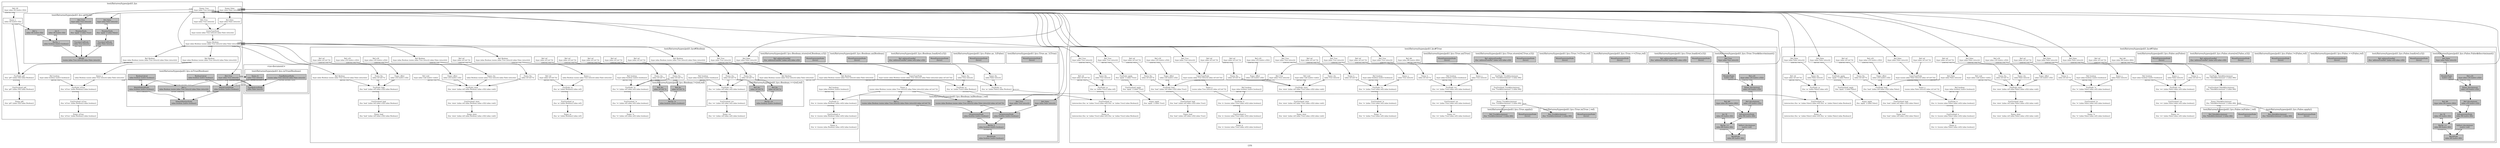 digraph LYS {
  node [shape=box,fontsize=10];
  subgraph "cluster_test/fixtures/types/poli1.lys" {
    1 [label="Name: True\n(type (alias True (struct)))", fillcolor=grey];
    2 [label="Name: False\n(type (alias False (struct)))", fillcolor=grey];
    3 [label="Name: Boolean\n(type (alias Boolean (union (alias True (struct)) (alias False (struct)))))", fillcolor=grey];
    4 [label="UnionTypeNode\n(type (union (alias True (struct)) (alias False (struct))))", fillcolor=grey];
    5 [label="Ref: True\n(type (alias True (struct)))", fillcolor=grey];
    6 [label="Ref: False\n(type (alias False (struct)))", fillcolor=grey];
    7 [label="FunOverload: gt0\n(fun 'gt0' ((alias i32)) (alias Boolean))", fillcolor=grey];
    8 [label="FunNode: gt0\n(fun 'gt0' ((alias i32)) (alias Boolean))", fillcolor=grey];
    9 [label="Name: x\n(alias i32 (native i32))", fillcolor=grey];
    10 [label="Ref: i32\n(type (alias i32 (native i32)))", fillcolor=grey];
    11 [label="Ref: Boolean\n(type (alias Boolean (union (alias True (struct)) (alias False (struct)))))", fillcolor=grey];
    12 [label="Name: gt0\n(fun 'gt0' ((alias i32)) (alias Boolean))", fillcolor=grey];
    13 [label="FunOverload: isTrue\n(fun 'isTrue' ((alias Boolean)) (alias boolean))", fillcolor=grey];
    14 [label="FunNode: isTrue\n(fun 'isTrue' ((alias Boolean)) (alias boolean))", fillcolor=grey];
    15 [label="Name: a\n(alias Boolean (union (alias True (struct)) (alias False (struct))))", fillcolor=grey];
    16 [label="Ref: Boolean\n(type (alias Boolean (union (alias True (struct)) (alias False (struct)))))", fillcolor=grey];
    17 [label="Ref: boolean\n(type (alias boolean (native boolean)))", fillcolor=grey];
    18 [label="Name: isTrue\n(fun 'isTrue' ((alias Boolean)) (alias boolean))", fillcolor=grey];
    subgraph "cluster_test/fixtures/types/poli1.lys_0" { rankdir=TB;
      node [style=filled, fillcolor=grey];
      19 [label="IfNode\n(union (alias True (struct)) (alias False (struct)))", fillcolor=grey];
      20 [label="FunctionCallNode\n(alias True (struct))", fillcolor=grey];
      21 [label="MemberNode\n(fun 'apply' () (alias True))", fillcolor=grey];
      22 [label="Ref: True\n(type (alias True (struct)))", fillcolor=grey];
      23 [label="BinOp: >\n(alias boolean (native boolean))", fillcolor=grey];
      24 [label="Ref: x\n(alias i32 (native i32))", fillcolor=grey];
      25 [label="Int: 0\n(alias i32 (native i32))", fillcolor=grey];
      26 [label="FunctionCallNode\n(alias False (struct))", fillcolor=grey];
      27 [label="MemberNode\n(fun 'apply' () (alias False))", fillcolor=grey];
      28 [label="Ref: False\n(type (alias False (struct)))", fillcolor=grey];
      label="test/fixtures/types/poli1.lys::gt0(i32)";
    }
    subgraph "cluster_test/fixtures/types/poli1.lys_1" { rankdir=TB;
      node [style=filled, fillcolor=grey];
      29 [label="PatternMatcherNode\n(alias boolean (native boolean))", fillcolor=grey];
      30 [label="Ref: a\n(alias Boolean (union (alias True (struct)) (alias False (struct))))", fillcolor=grey];
      31 [label="MatchCaseIsNode\n(alias boolean (native boolean))", fillcolor=grey];
      32 [label="Ref: True\n(type (alias True (struct)))", fillcolor=grey];
      33 [label="BooleanLiteral\n(alias boolean (native boolean))", fillcolor=grey];
      34 [label="MatchDefaultNode\n(alias boolean (native boolean))", fillcolor=grey];
      35 [label="BooleanLiteral\n(alias boolean (native boolean))", fillcolor=grey];
      label="test/fixtures/types/poli1.lys::isTrue(Boolean)";
    }
    label="test/fixtures/types/poli1.lys";
  }
  subgraph "cluster_test/fixtures/types/poli1.lys#True" {
    36 [label="FunOverload: True$discriminant\n(fun 'True$discriminant' () (alias i64))", fillcolor=grey];
    37 [label="FunNode: True$discriminant\n(fun 'True$discriminant' () (alias i64))", fillcolor=grey];
    38 [label="Ref: i64\n(type (alias i64 (native i64)))", fillcolor=grey];
    39 [label="Name: True$discriminant\n(fun 'True$discriminant' () (alias i64))", fillcolor=grey];
    40 [label="FunOverload: apply\n(fun 'apply' () (alias True))", fillcolor=grey];
    41 [label="FunNode: apply\n(fun 'apply' () (alias True))", fillcolor=grey];
    42 [label="Ref: True\n(type (alias True (struct)))", fillcolor=grey];
    43 [label="Name: apply\n(fun 'apply' () (alias True))", fillcolor=grey];
    44 [label="FunOverload: is\n(fun 'is' ((union (alias True) (alias ref))) (alias boolean))", fillcolor=grey];
    45 [label="FunNode: is\n(fun 'is' ((union (alias True) (alias ref))) (alias boolean))", fillcolor=grey];
    46 [label="Name: a\n(union (alias True (struct)) (alias ref (ref ?)))", fillcolor=grey];
    47 [label="UnionTypeNode\n(type (union (alias True (struct)) (alias ref (ref ?))))", fillcolor=grey];
    48 [label="Ref: True\n(type (alias True (struct)))", fillcolor=grey];
    49 [label="Ref: ref\n(type (alias ref (ref ?)))", fillcolor=grey];
    50 [label="Ref: boolean\n(type (alias boolean (native boolean)))", fillcolor=grey];
    51 [label="Name: is\n(fun 'is' ((union (alias True) (alias ref))) (alias boolean))", fillcolor=grey];
    52 [label="FunOverload: ==\n(fun '==' ((alias True) (alias ref)) (alias boolean))", fillcolor=grey];
    53 [label="FunNode: ==\n(fun '==' ((alias True) (alias ref)) (alias boolean))", fillcolor=grey];
    54 [label="Name: a\n(alias True (struct))", fillcolor=grey];
    55 [label="Ref: True\n(type (alias True (struct)))", fillcolor=grey];
    56 [label="Name: b\n(alias ref (ref ?))", fillcolor=grey];
    57 [label="Ref: ref\n(type (alias ref (ref ?)))", fillcolor=grey];
    58 [label="Ref: boolean\n(type (alias boolean (native boolean)))", fillcolor=grey];
    59 [label="Name: ==\n(fun '==' ((alias True) (alias ref)) (alias boolean))", fillcolor=grey];
    60 [label="FunOverload: !=\n(fun '!=' ((alias True) (alias ref)) (alias boolean))", fillcolor=grey];
    61 [label="FunNode: !=\n(fun '!=' ((alias True) (alias ref)) (alias boolean))", fillcolor=grey];
    62 [label="Name: a\n(alias True (struct))", fillcolor=grey];
    63 [label="Ref: True\n(type (alias True (struct)))", fillcolor=grey];
    64 [label="Name: b\n(alias ref (ref ?))", fillcolor=grey];
    65 [label="Ref: ref\n(type (alias ref (ref ?)))", fillcolor=grey];
    66 [label="Ref: boolean\n(type (alias boolean (native boolean)))", fillcolor=grey];
    67 [label="Name: !=\n(fun '!=' ((alias True) (alias ref)) (alias boolean))", fillcolor=grey];
    68 [label="FunOverload: store\n(fun 'store' ((alias ref) (alias True) (alias u32)) (alias void))", fillcolor=grey];
    69 [label="FunNode: store\n(fun 'store' ((alias ref) (alias True) (alias u32)) (alias void))", fillcolor=grey];
    70 [label="Name: lhs\n(alias ref (ref ?))", fillcolor=grey];
    71 [label="Ref: ref\n(type (alias ref (ref ?)))", fillcolor=grey];
    72 [label="Name: rhs\n(alias True (struct))", fillcolor=grey];
    73 [label="Ref: True\n(type (alias True (struct)))", fillcolor=grey];
    74 [label="Name: offset\n(alias u32 (native u32))", fillcolor=grey];
    75 [label="Ref: u32\n(type (alias u32 (native u32)))", fillcolor=grey];
    76 [label="Ref: void\n(type (alias void (native void)))", fillcolor=grey];
    77 [label="Name: store\n(fun 'store' ((alias ref) (alias True) (alias u32)) (alias void))", fillcolor=grey];
    78 [label="FunOverload: load\n(fun 'load' ((alias ref) (alias u32)) (alias True))", fillcolor=grey];
    79 [label="FunNode: load\n(fun 'load' ((alias ref) (alias u32)) (alias True))", fillcolor=grey];
    80 [label="Name: lhs\n(alias ref (ref ?))", fillcolor=grey];
    81 [label="Ref: ref\n(type (alias ref (ref ?)))", fillcolor=grey];
    82 [label="Name: offset\n(alias u32 (native u32))", fillcolor=grey];
    83 [label="Ref: u32\n(type (alias u32 (native u32)))", fillcolor=grey];
    84 [label="Ref: True\n(type (alias True (struct)))", fillcolor=grey];
    85 [label="Name: load\n(fun 'load' ((alias ref) (alias u32)) (alias True))", fillcolor=grey];
    86 [label="FunOverload: as\n(intersection (fun 'as' ((alias True)) (alias ref)) (fun 'as' ((alias True)) (alias Boolean)))", fillcolor=grey];
    87 [label="FunNode: as\n(fun 'as' ((alias True)) (alias ref))", fillcolor=grey];
    88 [label="Name: lhs\n(alias True (struct))", fillcolor=grey];
    89 [label="Ref: True\n(type (alias True (struct)))", fillcolor=grey];
    90 [label="Ref: ref\n(type (alias ref (ref ?)))", fillcolor=grey];
    91 [label="Name: as\n(intersection (fun 'as' ((alias True)) (alias ref)) (fun 'as' ((alias True)) (alias Boolean)))", fillcolor=grey];
    subgraph "cluster_test/fixtures/types/poli1.lys#True_0" { rankdir=TB;
      node [style=filled, fillcolor=grey];
      92 [label="BlockNode\n(alias i64 (native i64))", fillcolor=grey];
      93 [label="ValDecl: discriminant\n(native void)", fillcolor=grey];
      94 [label="Name: discriminant\n(alias u32 (native u32))", fillcolor=grey];
      95 [label="Ref: u32\n(type (alias u32 (native u32)))", fillcolor=grey];
      96 [label="MemberNode\n(native u32)", fillcolor=grey];
      97 [label="Ref: True\n(type (alias True (struct)))", fillcolor=grey];
      98 [label="BinOp: <<\n(alias i64 (native i64))", fillcolor=grey];
      99 [label="AsExpressionNode\n(alias i64 (native i64))", fillcolor=grey];
      100 [label="Ref: discriminant\n(alias u32 (native u32))", fillcolor=grey];
      101 [label="Ref: i64\n(type (alias i64 (native i64)))", fillcolor=grey];
      102 [label="Int: 32\n(alias i32 (native i32))", fillcolor=grey];
      label="test/fixtures/types/poli1.lys::True.True$discriminant()";
    }
    subgraph "cluster_test/fixtures/types/poli1.lys#True_1" { rankdir=TB;
      node [style=filled, fillcolor=grey];
      103 [label="WasmExpressionNode\n(never)", fillcolor=grey];
      104 [label="Ref: True$discriminant\n(fun 'True$discriminant' () (alias i64))", fillcolor=grey];
      label="test/fixtures/types/poli1.lys::True.apply()";
    }
    subgraph "cluster_test/fixtures/types/poli1.lys#True_2" { rankdir=TB;
      node [style=filled, fillcolor=grey];
      105 [label="WasmExpressionNode\n(never)", fillcolor=grey];
      106 [label="Ref: addressFromRef\n(fun 'addressFromRef' ((alias ref)) (alias u32))", fillcolor=grey];
      label="test/fixtures/types/poli1.lys::True.load(ref,u32)";
    }
    subgraph "cluster_test/fixtures/types/poli1.lys#True_3" { rankdir=TB;
      node [style=filled, fillcolor=grey];
      107 [label="WasmExpressionNode\n(never)", fillcolor=grey];
      label="test/fixtures/types/poli1.lys::True.==(True,ref)";
    }
    subgraph "cluster_test/fixtures/types/poli1.lys#True_4" { rankdir=TB;
      node [style=filled, fillcolor=grey];
      108 [label="WasmExpressionNode\n(never)", fillcolor=grey];
      label="test/fixtures/types/poli1.lys::True.!=(True,ref)";
    }
    subgraph "cluster_test/fixtures/types/poli1.lys#True_5" { rankdir=TB;
      node [style=filled, fillcolor=grey];
      109 [label="WasmExpressionNode\n(never)", fillcolor=grey];
      110 [label="Ref: addressFromRef\n(fun 'addressFromRef' ((alias ref)) (alias u32))", fillcolor=grey];
      label="test/fixtures/types/poli1.lys::True.store(ref,True,u32)";
    }
    subgraph "cluster_test/fixtures/types/poli1.lys#True_6" { rankdir=TB;
      node [style=filled, fillcolor=grey];
      111 [label="WasmExpressionNode\n(never)", fillcolor=grey];
      label="test/fixtures/types/poli1.lys::True.as(True)";
    }
    subgraph "cluster_test/fixtures/types/poli1.lys#True_7" { rankdir=TB;
      node [style=filled, fillcolor=grey];
      112 [label="WasmExpressionNode\n(never)", fillcolor=grey];
      113 [label="Ref: True$discriminant\n(fun 'True$discriminant' () (alias i64))", fillcolor=grey];
      label="test/fixtures/types/poli1.lys::True.is(True | ref)";
    }
    label="test/fixtures/types/poli1.lys#True";
  }
  subgraph "cluster_test/fixtures/types/poli1.lys#Boolean" {
    114 [label="FunNode: as\n(fun 'as' ((alias True)) (alias Boolean))", fillcolor=grey];
    115 [label="Name: lhs\n(alias True (struct))", fillcolor=grey];
    116 [label="Ref: True\n(type (alias True (struct)))", fillcolor=grey];
    117 [label="Ref: Boolean\n(type (alias Boolean (union (alias True (struct)) (alias False (struct)))))", fillcolor=grey];
    118 [label="FunNode: as\n(fun 'as' ((alias False)) (alias Boolean))", fillcolor=grey];
    119 [label="Name: lhs\n(alias False (struct))", fillcolor=grey];
    120 [label="Ref: False\n(type (alias False (struct)))", fillcolor=grey];
    121 [label="Ref: Boolean\n(type (alias Boolean (union (alias True (struct)) (alias False (struct)))))", fillcolor=grey];
    122 [label="FunOverload: is\n(fun 'is' ((union (alias Boolean) (alias ref))) (alias boolean))", fillcolor=grey];
    123 [label="FunNode: is\n(fun 'is' ((union (alias Boolean) (alias ref))) (alias boolean))", fillcolor=grey];
    124 [label="Name: a\n(union (alias Boolean (union (alias True (struct)) (alias False (struct)))) (alias ref (ref ?)))", fillcolor=grey];
    125 [label="UnionTypeNode\n(type (union (alias Boolean (union (alias True (struct)) (alias False (struct)))) (alias ref (ref ?))))", fillcolor=grey];
    126 [label="Ref: Boolean\n(type (alias Boolean (union (alias True (struct)) (alias False (struct)))))", fillcolor=grey];
    127 [label="Ref: ref\n(type (alias ref (ref ?)))", fillcolor=grey];
    128 [label="Ref: boolean\n(type (alias boolean (native boolean)))", fillcolor=grey];
    129 [label="Name: is\n(fun 'is' ((union (alias Boolean) (alias ref))) (alias boolean))", fillcolor=grey];
    130 [label="FunOverload: as\n(fun 'as' ((alias Boolean)) (alias ref))", fillcolor=grey];
    131 [label="FunNode: as\n(fun 'as' ((alias Boolean)) (alias ref))", fillcolor=grey];
    132 [label="Name: a\n(alias Boolean (union (alias True (struct)) (alias False (struct))))", fillcolor=grey];
    133 [label="Ref: Boolean\n(type (alias Boolean (union (alias True (struct)) (alias False (struct)))))", fillcolor=grey];
    134 [label="Ref: ref\n(type (alias ref (ref ?)))", fillcolor=grey];
    135 [label="Name: as\n(fun 'as' ((alias Boolean)) (alias ref))", fillcolor=grey];
    136 [label="FunOverload: ==\n(fun '==' ((alias ref) (alias ref)) (alias boolean))", fillcolor=grey];
    137 [label="FunNode: ==\n(fun '==' ((alias ref) (alias ref)) (alias boolean))", fillcolor=grey];
    138 [label="Name: lhs\n(alias ref (ref ?))", fillcolor=grey];
    139 [label="Ref: ref\n(type (alias ref (ref ?)))", fillcolor=grey];
    140 [label="Name: rhs\n(alias ref (ref ?))", fillcolor=grey];
    141 [label="Ref: ref\n(type (alias ref (ref ?)))", fillcolor=grey];
    142 [label="Ref: boolean\n(type (alias boolean (native boolean)))", fillcolor=grey];
    143 [label="Name: ==\n(fun '==' ((alias ref) (alias ref)) (alias boolean))", fillcolor=grey];
    144 [label="FunOverload: !=\n(fun '!=' ((alias ref) (alias ref)) (alias boolean))", fillcolor=grey];
    145 [label="FunNode: !=\n(fun '!=' ((alias ref) (alias ref)) (alias boolean))", fillcolor=grey];
    146 [label="Name: lhs\n(alias ref (ref ?))", fillcolor=grey];
    147 [label="Ref: ref\n(type (alias ref (ref ?)))", fillcolor=grey];
    148 [label="Name: rhs\n(alias ref (ref ?))", fillcolor=grey];
    149 [label="Ref: ref\n(type (alias ref (ref ?)))", fillcolor=grey];
    150 [label="Ref: boolean\n(type (alias boolean (native boolean)))", fillcolor=grey];
    151 [label="Name: !=\n(fun '!=' ((alias ref) (alias ref)) (alias boolean))", fillcolor=grey];
    152 [label="FunOverload: store\n(fun 'store' ((alias ref) (alias Boolean) (alias u32)) (alias void))", fillcolor=grey];
    153 [label="FunNode: store\n(fun 'store' ((alias ref) (alias Boolean) (alias u32)) (alias void))", fillcolor=grey];
    154 [label="Name: lhs\n(alias ref (ref ?))", fillcolor=grey];
    155 [label="Ref: ref\n(type (alias ref (ref ?)))", fillcolor=grey];
    156 [label="Name: rhs\n(alias Boolean (union (alias True (struct)) (alias False (struct))))", fillcolor=grey];
    157 [label="Ref: Boolean\n(type (alias Boolean (union (alias True (struct)) (alias False (struct)))))", fillcolor=grey];
    158 [label="Name: offset\n(alias u32 (native u32))", fillcolor=grey];
    159 [label="Ref: u32\n(type (alias u32 (native u32)))", fillcolor=grey];
    160 [label="Ref: void\n(type (alias void (native void)))", fillcolor=grey];
    161 [label="Name: store\n(fun 'store' ((alias ref) (alias Boolean) (alias u32)) (alias void))", fillcolor=grey];
    162 [label="FunOverload: load\n(fun 'load' ((alias ref) (alias u32)) (alias Boolean))", fillcolor=grey];
    163 [label="FunNode: load\n(fun 'load' ((alias ref) (alias u32)) (alias Boolean))", fillcolor=grey];
    164 [label="Name: lhs\n(alias ref (ref ?))", fillcolor=grey];
    165 [label="Ref: ref\n(type (alias ref (ref ?)))", fillcolor=grey];
    166 [label="Name: offset\n(alias u32 (native u32))", fillcolor=grey];
    167 [label="Ref: u32\n(type (alias u32 (native u32)))", fillcolor=grey];
    168 [label="Ref: Boolean\n(type (alias Boolean (union (alias True (struct)) (alias False (struct)))))", fillcolor=grey];
    169 [label="Name: load\n(fun 'load' ((alias ref) (alias u32)) (alias Boolean))", fillcolor=grey];
    subgraph "cluster_test/fixtures/types/poli1.lys#Boolean_0" { rankdir=TB;
      node [style=filled, fillcolor=grey];
      170 [label="BinOp: ==\n(alias boolean (native boolean))", fillcolor=grey];
      171 [label="Ref: lhs\n(alias ref (ref ?))", fillcolor=grey];
      172 [label="Ref: rhs\n(alias ref (ref ?))", fillcolor=grey];
      label="test/fixtures/types/poli1.lys::Boolean.==(ref,ref)";
    }
    subgraph "cluster_test/fixtures/types/poli1.lys#Boolean_1" { rankdir=TB;
      node [style=filled, fillcolor=grey];
      173 [label="BinOp: !=\n(alias boolean (native boolean))", fillcolor=grey];
      174 [label="Ref: lhs\n(alias ref (ref ?))", fillcolor=grey];
      175 [label="Ref: rhs\n(alias ref (ref ?))", fillcolor=grey];
      label="test/fixtures/types/poli1.lys::Boolean.!=(ref,ref)";
    }
    subgraph "cluster_test/fixtures/types/poli1.lys#Boolean_2" { rankdir=TB;
      node [style=filled, fillcolor=grey];
      176 [label="WasmExpressionNode\n(never)", fillcolor=grey];
      label="test/fixtures/types/poli1.lys::True.as_1(True)";
    }
    subgraph "cluster_test/fixtures/types/poli1.lys#Boolean_3" { rankdir=TB;
      node [style=filled, fillcolor=grey];
      177 [label="WasmExpressionNode\n(never)", fillcolor=grey];
      label="test/fixtures/types/poli1.lys::False.as_1(False)";
    }
    subgraph "cluster_test/fixtures/types/poli1.lys#Boolean_4" { rankdir=TB;
      node [style=filled, fillcolor=grey];
      178 [label="WasmExpressionNode\n(never)", fillcolor=grey];
      179 [label="Ref: addressFromRef\n(fun 'addressFromRef' ((alias ref)) (alias u32))", fillcolor=grey];
      label="test/fixtures/types/poli1.lys::Boolean.load(ref,u32)";
    }
    subgraph "cluster_test/fixtures/types/poli1.lys#Boolean_5" { rankdir=TB;
      node [style=filled, fillcolor=grey];
      180 [label="WasmExpressionNode\n(never)", fillcolor=grey];
      label="test/fixtures/types/poli1.lys::Boolean.as(Boolean)";
    }
    subgraph "cluster_test/fixtures/types/poli1.lys#Boolean_6" { rankdir=TB;
      node [style=filled, fillcolor=grey];
      181 [label="WasmExpressionNode\n(never)", fillcolor=grey];
      182 [label="Ref: addressFromRef\n(fun 'addressFromRef' ((alias ref)) (alias u32))", fillcolor=grey];
      label="test/fixtures/types/poli1.lys::Boolean.store(ref,Boolean,u32)";
    }
    subgraph "cluster_test/fixtures/types/poli1.lys#Boolean_7" { rankdir=TB;
      node [style=filled, fillcolor=grey];
      183 [label="BlockNode\n(alias boolean (native boolean))", fillcolor=grey];
      184 [label="BinOp: ||\n(alias boolean (native boolean))", fillcolor=grey];
      185 [label="IsExpressionNode\n(alias boolean (native boolean))", fillcolor=grey];
      186 [label="Ref: a\n(union (alias Boolean (union (alias True (struct)) (alias False (struct)))) (alias ref (ref ?)))", fillcolor=grey];
      187 [label="Ref: True\n(type (alias True (struct)))", fillcolor=grey];
      188 [label="IsExpressionNode\n(alias boolean (native boolean))", fillcolor=grey];
      189 [label="Ref: a\n(union (alias Boolean (union (alias True (struct)) (alias False (struct)))) (alias ref (ref ?)))", fillcolor=grey];
      190 [label="Ref: False\n(type (alias False (struct)))", fillcolor=grey];
      label="test/fixtures/types/poli1.lys::Boolean.is(Boolean | ref)";
    }
    label="test/fixtures/types/poli1.lys#Boolean";
  }
  subgraph "cluster_test/fixtures/types/poli1.lys#False" {
    191 [label="FunOverload: False$discriminant\n(fun 'False$discriminant' () (alias i64))", fillcolor=grey];
    192 [label="FunNode: False$discriminant\n(fun 'False$discriminant' () (alias i64))", fillcolor=grey];
    193 [label="Ref: i64\n(type (alias i64 (native i64)))", fillcolor=grey];
    194 [label="Name: False$discriminant\n(fun 'False$discriminant' () (alias i64))", fillcolor=grey];
    195 [label="FunOverload: apply\n(fun 'apply' () (alias False))", fillcolor=grey];
    196 [label="FunNode: apply\n(fun 'apply' () (alias False))", fillcolor=grey];
    197 [label="Ref: False\n(type (alias False (struct)))", fillcolor=grey];
    198 [label="Name: apply\n(fun 'apply' () (alias False))", fillcolor=grey];
    199 [label="FunOverload: is\n(fun 'is' ((union (alias False) (alias ref))) (alias boolean))", fillcolor=grey];
    200 [label="FunNode: is\n(fun 'is' ((union (alias False) (alias ref))) (alias boolean))", fillcolor=grey];
    201 [label="Name: a\n(union (alias False (struct)) (alias ref (ref ?)))", fillcolor=grey];
    202 [label="UnionTypeNode\n(type (union (alias False (struct)) (alias ref (ref ?))))", fillcolor=grey];
    203 [label="Ref: False\n(type (alias False (struct)))", fillcolor=grey];
    204 [label="Ref: ref\n(type (alias ref (ref ?)))", fillcolor=grey];
    205 [label="Ref: boolean\n(type (alias boolean (native boolean)))", fillcolor=grey];
    206 [label="Name: is\n(fun 'is' ((union (alias False) (alias ref))) (alias boolean))", fillcolor=grey];
    207 [label="FunOverload: ==\n(fun '==' ((alias False) (alias ref)) (alias boolean))", fillcolor=grey];
    208 [label="FunNode: ==\n(fun '==' ((alias False) (alias ref)) (alias boolean))", fillcolor=grey];
    209 [label="Name: a\n(alias False (struct))", fillcolor=grey];
    210 [label="Ref: False\n(type (alias False (struct)))", fillcolor=grey];
    211 [label="Name: b\n(alias ref (ref ?))", fillcolor=grey];
    212 [label="Ref: ref\n(type (alias ref (ref ?)))", fillcolor=grey];
    213 [label="Ref: boolean\n(type (alias boolean (native boolean)))", fillcolor=grey];
    214 [label="Name: ==\n(fun '==' ((alias False) (alias ref)) (alias boolean))", fillcolor=grey];
    215 [label="FunOverload: !=\n(fun '!=' ((alias False) (alias ref)) (alias boolean))", fillcolor=grey];
    216 [label="FunNode: !=\n(fun '!=' ((alias False) (alias ref)) (alias boolean))", fillcolor=grey];
    217 [label="Name: a\n(alias False (struct))", fillcolor=grey];
    218 [label="Ref: False\n(type (alias False (struct)))", fillcolor=grey];
    219 [label="Name: b\n(alias ref (ref ?))", fillcolor=grey];
    220 [label="Ref: ref\n(type (alias ref (ref ?)))", fillcolor=grey];
    221 [label="Ref: boolean\n(type (alias boolean (native boolean)))", fillcolor=grey];
    222 [label="Name: !=\n(fun '!=' ((alias False) (alias ref)) (alias boolean))", fillcolor=grey];
    223 [label="FunOverload: store\n(fun 'store' ((alias ref) (alias False) (alias u32)) (alias void))", fillcolor=grey];
    224 [label="FunNode: store\n(fun 'store' ((alias ref) (alias False) (alias u32)) (alias void))", fillcolor=grey];
    225 [label="Name: lhs\n(alias ref (ref ?))", fillcolor=grey];
    226 [label="Ref: ref\n(type (alias ref (ref ?)))", fillcolor=grey];
    227 [label="Name: rhs\n(alias False (struct))", fillcolor=grey];
    228 [label="Ref: False\n(type (alias False (struct)))", fillcolor=grey];
    229 [label="Name: offset\n(alias u32 (native u32))", fillcolor=grey];
    230 [label="Ref: u32\n(type (alias u32 (native u32)))", fillcolor=grey];
    231 [label="Ref: void\n(type (alias void (native void)))", fillcolor=grey];
    232 [label="Name: store\n(fun 'store' ((alias ref) (alias False) (alias u32)) (alias void))", fillcolor=grey];
    233 [label="FunOverload: load\n(fun 'load' ((alias ref) (alias u32)) (alias False))", fillcolor=grey];
    234 [label="FunNode: load\n(fun 'load' ((alias ref) (alias u32)) (alias False))", fillcolor=grey];
    235 [label="Name: lhs\n(alias ref (ref ?))", fillcolor=grey];
    236 [label="Ref: ref\n(type (alias ref (ref ?)))", fillcolor=grey];
    237 [label="Name: offset\n(alias u32 (native u32))", fillcolor=grey];
    238 [label="Ref: u32\n(type (alias u32 (native u32)))", fillcolor=grey];
    239 [label="Ref: False\n(type (alias False (struct)))", fillcolor=grey];
    240 [label="Name: load\n(fun 'load' ((alias ref) (alias u32)) (alias False))", fillcolor=grey];
    241 [label="FunOverload: as\n(intersection (fun 'as' ((alias False)) (alias ref)) (fun 'as' ((alias False)) (alias Boolean)))", fillcolor=grey];
    242 [label="FunNode: as\n(fun 'as' ((alias False)) (alias ref))", fillcolor=grey];
    243 [label="Name: lhs\n(alias False (struct))", fillcolor=grey];
    244 [label="Ref: False\n(type (alias False (struct)))", fillcolor=grey];
    245 [label="Ref: ref\n(type (alias ref (ref ?)))", fillcolor=grey];
    246 [label="Name: as\n(intersection (fun 'as' ((alias False)) (alias ref)) (fun 'as' ((alias False)) (alias Boolean)))", fillcolor=grey];
    subgraph "cluster_test/fixtures/types/poli1.lys#False_0" { rankdir=TB;
      node [style=filled, fillcolor=grey];
      247 [label="BlockNode\n(alias i64 (native i64))", fillcolor=grey];
      248 [label="ValDecl: discriminant\n(native void)", fillcolor=grey];
      249 [label="Name: discriminant\n(alias u32 (native u32))", fillcolor=grey];
      250 [label="Ref: u32\n(type (alias u32 (native u32)))", fillcolor=grey];
      251 [label="MemberNode\n(native u32)", fillcolor=grey];
      252 [label="Ref: False\n(type (alias False (struct)))", fillcolor=grey];
      253 [label="BinOp: <<\n(alias i64 (native i64))", fillcolor=grey];
      254 [label="AsExpressionNode\n(alias i64 (native i64))", fillcolor=grey];
      255 [label="Ref: discriminant\n(alias u32 (native u32))", fillcolor=grey];
      256 [label="Ref: i64\n(type (alias i64 (native i64)))", fillcolor=grey];
      257 [label="Int: 32\n(alias i32 (native i32))", fillcolor=grey];
      label="test/fixtures/types/poli1.lys::False.False$discriminant()";
    }
    subgraph "cluster_test/fixtures/types/poli1.lys#False_1" { rankdir=TB;
      node [style=filled, fillcolor=grey];
      258 [label="WasmExpressionNode\n(never)", fillcolor=grey];
      259 [label="Ref: False$discriminant\n(fun 'False$discriminant' () (alias i64))", fillcolor=grey];
      label="test/fixtures/types/poli1.lys::False.apply()";
    }
    subgraph "cluster_test/fixtures/types/poli1.lys#False_2" { rankdir=TB;
      node [style=filled, fillcolor=grey];
      260 [label="WasmExpressionNode\n(never)", fillcolor=grey];
      261 [label="Ref: addressFromRef\n(fun 'addressFromRef' ((alias ref)) (alias u32))", fillcolor=grey];
      label="test/fixtures/types/poli1.lys::False.load(ref,u32)";
    }
    subgraph "cluster_test/fixtures/types/poli1.lys#False_3" { rankdir=TB;
      node [style=filled, fillcolor=grey];
      262 [label="WasmExpressionNode\n(never)", fillcolor=grey];
      label="test/fixtures/types/poli1.lys::False.==(False,ref)";
    }
    subgraph "cluster_test/fixtures/types/poli1.lys#False_4" { rankdir=TB;
      node [style=filled, fillcolor=grey];
      263 [label="WasmExpressionNode\n(never)", fillcolor=grey];
      label="test/fixtures/types/poli1.lys::False.!=(False,ref)";
    }
    subgraph "cluster_test/fixtures/types/poli1.lys#False_5" { rankdir=TB;
      node [style=filled, fillcolor=grey];
      264 [label="WasmExpressionNode\n(never)", fillcolor=grey];
      265 [label="Ref: addressFromRef\n(fun 'addressFromRef' ((alias ref)) (alias u32))", fillcolor=grey];
      label="test/fixtures/types/poli1.lys::False.store(ref,False,u32)";
    }
    subgraph "cluster_test/fixtures/types/poli1.lys#False_6" { rankdir=TB;
      node [style=filled, fillcolor=grey];
      266 [label="WasmExpressionNode\n(never)", fillcolor=grey];
      label="test/fixtures/types/poli1.lys::False.as(False)";
    }
    subgraph "cluster_test/fixtures/types/poli1.lys#False_7" { rankdir=TB;
      node [style=filled, fillcolor=grey];
      267 [label="WasmExpressionNode\n(never)", fillcolor=grey];
      268 [label="Ref: False$discriminant\n(fun 'False$discriminant' () (alias i64))", fillcolor=grey];
      label="test/fixtures/types/poli1.lys::False.is(False | ref)";
    }
    label="test/fixtures/types/poli1.lys#False";
  }
  subgraph "cluster_<no-document>" {
    subgraph "cluster_<no-document>_0" { rankdir=TB;
      node [style=filled, fillcolor=grey];
      269 [label="Name: $\n(alias True (struct))", fillcolor=grey];
      270 [label="TypeReducerNode\n(union (alias True (struct)) (alias False (struct)))", fillcolor=grey];
      271 [label="TypeReducerNode\n(alias False (struct))", fillcolor=grey];
      label="test/fixtures/types/poli1.lys::isTrue(Boolean)";
    }
    label="<no-document>";
  }
  1 -> 42[taillabel="[NAME]" fontsize=7 fontname="times" color="black" ];
  1 -> 48[taillabel="[NAME]" fontsize=7 fontname="times" color="black" ];
  1 -> 55[taillabel="[NAME]" fontsize=7 fontname="times" color="black" ];
  1 -> 63[taillabel="[NAME]" fontsize=7 fontname="times" color="black" ];
  1 -> 73[taillabel="[NAME]" fontsize=7 fontname="times" color="black" ];
  1 -> 84[taillabel="[NAME]" fontsize=7 fontname="times" color="black" ];
  1 -> 89[taillabel="[NAME]" fontsize=7 fontname="times" color="black" ];
  1 -> 116[taillabel="[NAME]" fontsize=7 fontname="times" color="black" ];
  1 -> 5[taillabel="[NAME]" fontsize=7 fontname="times" color="black" ];
  1 -> 97[taillabel="[NAME]" fontsize=7 fontname="times" color="black" ];
  1 -> 22[taillabel="[NAME]" fontsize=7 fontname="times" color="black" ];
  1 -> 32[taillabel="[NAME]" fontsize=7 fontname="times" color="black" ];
  1 -> 187[taillabel="[NAME]" fontsize=7 fontname="times" color="black" ];
  36 -> 39[taillabel="[]" fontsize=7 fontname="times" color="black" ];
  37 -> 36[taillabel="[FUNCTION]" fontsize=7 fontname="times" color="black" ];
  38 -> 37[taillabel="[#RETURN_TYPE]" fontsize=7 fontname="times" color="black" ];
  39 -> 104[taillabel="[NAME]" fontsize=7 fontname="times" color="black" ];
  39 -> 113[taillabel="[NAME]" fontsize=7 fontname="times" color="black" ];
  40 -> 43[taillabel="[]" fontsize=7 fontname="times" color="black" ];
  41 -> 40[taillabel="[FUNCTION]" fontsize=7 fontname="times" color="black" ];
  42 -> 41[taillabel="[#RETURN_TYPE]" fontsize=7 fontname="times" color="black" ];
  44 -> 51[taillabel="[]" fontsize=7 fontname="times" color="black" ];
  45 -> 44[taillabel="[FUNCTION]" fontsize=7 fontname="times" color="black" ];
  46 -> 45[taillabel="[a]" fontsize=7 fontname="times" color="black" ];
  47 -> 46[taillabel="[EXPECTED_TYPE]" fontsize=7 fontname="times" color="black" ];
  48 -> 47[taillabel="[]" fontsize=7 fontname="times" color="black" ];
  49 -> 47[taillabel="[]" fontsize=7 fontname="times" color="black" ];
  50 -> 45[taillabel="[#RETURN_TYPE]" fontsize=7 fontname="times" color="black" ];
  52 -> 59[taillabel="[]" fontsize=7 fontname="times" color="black" ];
  53 -> 52[taillabel="[FUNCTION]" fontsize=7 fontname="times" color="black" ];
  54 -> 53[taillabel="[a]" fontsize=7 fontname="times" color="black" ];
  55 -> 54[taillabel="[EXPECTED_TYPE]" fontsize=7 fontname="times" color="black" ];
  56 -> 53[taillabel="[b]" fontsize=7 fontname="times" color="black" ];
  57 -> 56[taillabel="[EXPECTED_TYPE]" fontsize=7 fontname="times" color="black" ];
  58 -> 53[taillabel="[#RETURN_TYPE]" fontsize=7 fontname="times" color="black" ];
  60 -> 67[taillabel="[]" fontsize=7 fontname="times" color="black" ];
  61 -> 60[taillabel="[FUNCTION]" fontsize=7 fontname="times" color="black" ];
  62 -> 61[taillabel="[a]" fontsize=7 fontname="times" color="black" ];
  63 -> 62[taillabel="[EXPECTED_TYPE]" fontsize=7 fontname="times" color="black" ];
  64 -> 61[taillabel="[b]" fontsize=7 fontname="times" color="black" ];
  65 -> 64[taillabel="[EXPECTED_TYPE]" fontsize=7 fontname="times" color="black" ];
  66 -> 61[taillabel="[#RETURN_TYPE]" fontsize=7 fontname="times" color="black" ];
  68 -> 77[taillabel="[]" fontsize=7 fontname="times" color="black" ];
  69 -> 68[taillabel="[FUNCTION]" fontsize=7 fontname="times" color="black" ];
  70 -> 69[taillabel="[lhs]" fontsize=7 fontname="times" color="black" ];
  71 -> 70[taillabel="[EXPECTED_TYPE]" fontsize=7 fontname="times" color="black" ];
  72 -> 69[taillabel="[rhs]" fontsize=7 fontname="times" color="black" ];
  73 -> 72[taillabel="[EXPECTED_TYPE]" fontsize=7 fontname="times" color="black" ];
  74 -> 69[taillabel="[offset]" fontsize=7 fontname="times" color="black" ];
  75 -> 74[taillabel="[EXPECTED_TYPE]" fontsize=7 fontname="times" color="black" ];
  76 -> 69[taillabel="[#RETURN_TYPE]" fontsize=7 fontname="times" color="black" ];
  78 -> 85[taillabel="[]" fontsize=7 fontname="times" color="black" ];
  79 -> 78[taillabel="[FUNCTION]" fontsize=7 fontname="times" color="black" ];
  80 -> 79[taillabel="[lhs]" fontsize=7 fontname="times" color="black" ];
  81 -> 80[taillabel="[EXPECTED_TYPE]" fontsize=7 fontname="times" color="black" ];
  82 -> 79[taillabel="[offset]" fontsize=7 fontname="times" color="black" ];
  83 -> 82[taillabel="[EXPECTED_TYPE]" fontsize=7 fontname="times" color="black" ];
  84 -> 79[taillabel="[#RETURN_TYPE]" fontsize=7 fontname="times" color="black" ];
  86 -> 91[taillabel="[]" fontsize=7 fontname="times" color="black" ];
  87 -> 86[taillabel="[FUNCTION]" fontsize=7 fontname="times" color="black" ];
  88 -> 87[taillabel="[lhs]" fontsize=7 fontname="times" color="black" ];
  89 -> 88[taillabel="[EXPECTED_TYPE]" fontsize=7 fontname="times" color="black" ];
  90 -> 87[taillabel="[#RETURN_TYPE]" fontsize=7 fontname="times" color="black" ];
  114 -> 86[taillabel="[FUNCTION]" fontsize=7 fontname="times" color="black" ];
  115 -> 114[taillabel="[lhs]" fontsize=7 fontname="times" color="black" ];
  116 -> 115[taillabel="[EXPECTED_TYPE]" fontsize=7 fontname="times" color="black" ];
  117 -> 114[taillabel="[#RETURN_TYPE]" fontsize=7 fontname="times" color="black" ];
  2 -> 197[taillabel="[NAME]" fontsize=7 fontname="times" color="black" ];
  2 -> 203[taillabel="[NAME]" fontsize=7 fontname="times" color="black" ];
  2 -> 210[taillabel="[NAME]" fontsize=7 fontname="times" color="black" ];
  2 -> 218[taillabel="[NAME]" fontsize=7 fontname="times" color="black" ];
  2 -> 228[taillabel="[NAME]" fontsize=7 fontname="times" color="black" ];
  2 -> 239[taillabel="[NAME]" fontsize=7 fontname="times" color="black" ];
  2 -> 244[taillabel="[NAME]" fontsize=7 fontname="times" color="black" ];
  2 -> 120[taillabel="[NAME]" fontsize=7 fontname="times" color="black" ];
  2 -> 6[taillabel="[NAME]" fontsize=7 fontname="times" color="black" ];
  2 -> 252[taillabel="[NAME]" fontsize=7 fontname="times" color="black" ];
  2 -> 28[taillabel="[NAME]" fontsize=7 fontname="times" color="black" ];
  2 -> 190[taillabel="[NAME]" fontsize=7 fontname="times" color="black" ];
  191 -> 194[taillabel="[]" fontsize=7 fontname="times" color="black" ];
  192 -> 191[taillabel="[FUNCTION]" fontsize=7 fontname="times" color="black" ];
  193 -> 192[taillabel="[#RETURN_TYPE]" fontsize=7 fontname="times" color="black" ];
  194 -> 259[taillabel="[NAME]" fontsize=7 fontname="times" color="black" ];
  194 -> 268[taillabel="[NAME]" fontsize=7 fontname="times" color="black" ];
  195 -> 198[taillabel="[]" fontsize=7 fontname="times" color="black" ];
  196 -> 195[taillabel="[FUNCTION]" fontsize=7 fontname="times" color="black" ];
  197 -> 196[taillabel="[#RETURN_TYPE]" fontsize=7 fontname="times" color="black" ];
  199 -> 206[taillabel="[]" fontsize=7 fontname="times" color="black" ];
  200 -> 199[taillabel="[FUNCTION]" fontsize=7 fontname="times" color="black" ];
  201 -> 200[taillabel="[a]" fontsize=7 fontname="times" color="black" ];
  202 -> 201[taillabel="[EXPECTED_TYPE]" fontsize=7 fontname="times" color="black" ];
  203 -> 202[taillabel="[]" fontsize=7 fontname="times" color="black" ];
  204 -> 202[taillabel="[]" fontsize=7 fontname="times" color="black" ];
  205 -> 200[taillabel="[#RETURN_TYPE]" fontsize=7 fontname="times" color="black" ];
  207 -> 214[taillabel="[]" fontsize=7 fontname="times" color="black" ];
  208 -> 207[taillabel="[FUNCTION]" fontsize=7 fontname="times" color="black" ];
  209 -> 208[taillabel="[a]" fontsize=7 fontname="times" color="black" ];
  210 -> 209[taillabel="[EXPECTED_TYPE]" fontsize=7 fontname="times" color="black" ];
  211 -> 208[taillabel="[b]" fontsize=7 fontname="times" color="black" ];
  212 -> 211[taillabel="[EXPECTED_TYPE]" fontsize=7 fontname="times" color="black" ];
  213 -> 208[taillabel="[#RETURN_TYPE]" fontsize=7 fontname="times" color="black" ];
  215 -> 222[taillabel="[]" fontsize=7 fontname="times" color="black" ];
  216 -> 215[taillabel="[FUNCTION]" fontsize=7 fontname="times" color="black" ];
  217 -> 216[taillabel="[a]" fontsize=7 fontname="times" color="black" ];
  218 -> 217[taillabel="[EXPECTED_TYPE]" fontsize=7 fontname="times" color="black" ];
  219 -> 216[taillabel="[b]" fontsize=7 fontname="times" color="black" ];
  220 -> 219[taillabel="[EXPECTED_TYPE]" fontsize=7 fontname="times" color="black" ];
  221 -> 216[taillabel="[#RETURN_TYPE]" fontsize=7 fontname="times" color="black" ];
  223 -> 232[taillabel="[]" fontsize=7 fontname="times" color="black" ];
  224 -> 223[taillabel="[FUNCTION]" fontsize=7 fontname="times" color="black" ];
  225 -> 224[taillabel="[lhs]" fontsize=7 fontname="times" color="black" ];
  226 -> 225[taillabel="[EXPECTED_TYPE]" fontsize=7 fontname="times" color="black" ];
  227 -> 224[taillabel="[rhs]" fontsize=7 fontname="times" color="black" ];
  228 -> 227[taillabel="[EXPECTED_TYPE]" fontsize=7 fontname="times" color="black" ];
  229 -> 224[taillabel="[offset]" fontsize=7 fontname="times" color="black" ];
  230 -> 229[taillabel="[EXPECTED_TYPE]" fontsize=7 fontname="times" color="black" ];
  231 -> 224[taillabel="[#RETURN_TYPE]" fontsize=7 fontname="times" color="black" ];
  233 -> 240[taillabel="[]" fontsize=7 fontname="times" color="black" ];
  234 -> 233[taillabel="[FUNCTION]" fontsize=7 fontname="times" color="black" ];
  235 -> 234[taillabel="[lhs]" fontsize=7 fontname="times" color="black" ];
  236 -> 235[taillabel="[EXPECTED_TYPE]" fontsize=7 fontname="times" color="black" ];
  237 -> 234[taillabel="[offset]" fontsize=7 fontname="times" color="black" ];
  238 -> 237[taillabel="[EXPECTED_TYPE]" fontsize=7 fontname="times" color="black" ];
  239 -> 234[taillabel="[#RETURN_TYPE]" fontsize=7 fontname="times" color="black" ];
  241 -> 246[taillabel="[]" fontsize=7 fontname="times" color="black" ];
  242 -> 241[taillabel="[FUNCTION]" fontsize=7 fontname="times" color="black" ];
  243 -> 242[taillabel="[lhs]" fontsize=7 fontname="times" color="black" ];
  244 -> 243[taillabel="[EXPECTED_TYPE]" fontsize=7 fontname="times" color="black" ];
  245 -> 242[taillabel="[#RETURN_TYPE]" fontsize=7 fontname="times" color="black" ];
  118 -> 241[taillabel="[FUNCTION]" fontsize=7 fontname="times" color="black" ];
  119 -> 118[taillabel="[lhs]" fontsize=7 fontname="times" color="black" ];
  120 -> 119[taillabel="[EXPECTED_TYPE]" fontsize=7 fontname="times" color="black" ];
  121 -> 118[taillabel="[#RETURN_TYPE]" fontsize=7 fontname="times" color="black" ];
  3 -> 117[taillabel="[NAME]" fontsize=7 fontname="times" color="black" ];
  3 -> 121[taillabel="[NAME]" fontsize=7 fontname="times" color="black" ];
  3 -> 126[taillabel="[NAME]" fontsize=7 fontname="times" color="black" ];
  3 -> 133[taillabel="[NAME]" fontsize=7 fontname="times" color="black" ];
  3 -> 157[taillabel="[NAME]" fontsize=7 fontname="times" color="black" ];
  3 -> 168[taillabel="[NAME]" fontsize=7 fontname="times" color="black" ];
  3 -> 11[taillabel="[NAME]" fontsize=7 fontname="times" color="black" ];
  3 -> 16[taillabel="[NAME]" fontsize=7 fontname="times" color="black" ];
  4 -> 3[taillabel="[]" fontsize=7 fontname="times" color="black" ];
  5 -> 4[taillabel="[]" fontsize=7 fontname="times" color="black" ];
  6 -> 4[taillabel="[]" fontsize=7 fontname="times" color="black" ];
  122 -> 129[taillabel="[]" fontsize=7 fontname="times" color="black" ];
  123 -> 122[taillabel="[FUNCTION]" fontsize=7 fontname="times" color="black" ];
  124 -> 123[taillabel="[a]" fontsize=7 fontname="times" color="black" ];
  124 -> 186[taillabel="[NAME]" fontsize=7 fontname="times" color="black" ];
  124 -> 189[taillabel="[NAME]" fontsize=7 fontname="times" color="black" ];
  125 -> 124[taillabel="[EXPECTED_TYPE]" fontsize=7 fontname="times" color="black" ];
  126 -> 125[taillabel="[]" fontsize=7 fontname="times" color="black" ];
  127 -> 125[taillabel="[]" fontsize=7 fontname="times" color="black" ];
  128 -> 123[taillabel="[#RETURN_TYPE]" fontsize=7 fontname="times" color="black" ];
  130 -> 135[taillabel="[]" fontsize=7 fontname="times" color="black" ];
  131 -> 130[taillabel="[FUNCTION]" fontsize=7 fontname="times" color="black" ];
  132 -> 131[taillabel="[a]" fontsize=7 fontname="times" color="black" ];
  133 -> 132[taillabel="[EXPECTED_TYPE]" fontsize=7 fontname="times" color="black" ];
  134 -> 131[taillabel="[#RETURN_TYPE]" fontsize=7 fontname="times" color="black" ];
  136 -> 143[taillabel="[]" fontsize=7 fontname="times" color="black" ];
  137 -> 136[taillabel="[FUNCTION]" fontsize=7 fontname="times" color="black" ];
  138 -> 137[taillabel="[lhs]" fontsize=7 fontname="times" color="black" ];
  138 -> 171[taillabel="[NAME]" fontsize=7 fontname="times" color="black" ];
  139 -> 138[taillabel="[EXPECTED_TYPE]" fontsize=7 fontname="times" color="black" ];
  140 -> 137[taillabel="[rhs]" fontsize=7 fontname="times" color="black" ];
  140 -> 172[taillabel="[NAME]" fontsize=7 fontname="times" color="black" ];
  141 -> 140[taillabel="[EXPECTED_TYPE]" fontsize=7 fontname="times" color="black" ];
  142 -> 137[taillabel="[#RETURN_TYPE]" fontsize=7 fontname="times" color="black" ];
  144 -> 151[taillabel="[]" fontsize=7 fontname="times" color="black" ];
  145 -> 144[taillabel="[FUNCTION]" fontsize=7 fontname="times" color="black" ];
  146 -> 145[taillabel="[lhs]" fontsize=7 fontname="times" color="black" ];
  146 -> 174[taillabel="[NAME]" fontsize=7 fontname="times" color="black" ];
  147 -> 146[taillabel="[EXPECTED_TYPE]" fontsize=7 fontname="times" color="black" ];
  148 -> 145[taillabel="[rhs]" fontsize=7 fontname="times" color="black" ];
  148 -> 175[taillabel="[NAME]" fontsize=7 fontname="times" color="black" ];
  149 -> 148[taillabel="[EXPECTED_TYPE]" fontsize=7 fontname="times" color="black" ];
  150 -> 145[taillabel="[#RETURN_TYPE]" fontsize=7 fontname="times" color="black" ];
  152 -> 161[taillabel="[]" fontsize=7 fontname="times" color="black" ];
  153 -> 152[taillabel="[FUNCTION]" fontsize=7 fontname="times" color="black" ];
  154 -> 153[taillabel="[lhs]" fontsize=7 fontname="times" color="black" ];
  155 -> 154[taillabel="[EXPECTED_TYPE]" fontsize=7 fontname="times" color="black" ];
  156 -> 153[taillabel="[rhs]" fontsize=7 fontname="times" color="black" ];
  157 -> 156[taillabel="[EXPECTED_TYPE]" fontsize=7 fontname="times" color="black" ];
  158 -> 153[taillabel="[offset]" fontsize=7 fontname="times" color="black" ];
  159 -> 158[taillabel="[EXPECTED_TYPE]" fontsize=7 fontname="times" color="black" ];
  160 -> 153[taillabel="[#RETURN_TYPE]" fontsize=7 fontname="times" color="black" ];
  162 -> 169[taillabel="[]" fontsize=7 fontname="times" color="black" ];
  163 -> 162[taillabel="[FUNCTION]" fontsize=7 fontname="times" color="black" ];
  164 -> 163[taillabel="[lhs]" fontsize=7 fontname="times" color="black" ];
  165 -> 164[taillabel="[EXPECTED_TYPE]" fontsize=7 fontname="times" color="black" ];
  166 -> 163[taillabel="[offset]" fontsize=7 fontname="times" color="black" ];
  167 -> 166[taillabel="[EXPECTED_TYPE]" fontsize=7 fontname="times" color="black" ];
  168 -> 163[taillabel="[#RETURN_TYPE]" fontsize=7 fontname="times" color="black" ];
  7 -> 12[taillabel="[]" fontsize=7 fontname="times" color="black" ];
  8 -> 7[taillabel="[FUNCTION]" fontsize=7 fontname="times" color="black" ];
  9 -> 8[taillabel="[x]" fontsize=7 fontname="times" color="black" ];
  9 -> 24[taillabel="[NAME]" fontsize=7 fontname="times" color="black" ];
  10 -> 9[taillabel="[EXPECTED_TYPE]" fontsize=7 fontname="times" color="black" ];
  11 -> 8[taillabel="[#RETURN_TYPE]" fontsize=7 fontname="times" color="black" ];
  13 -> 18[taillabel="[]" fontsize=7 fontname="times" color="black" ];
  14 -> 13[taillabel="[FUNCTION]" fontsize=7 fontname="times" color="black" ];
  15 -> 14[taillabel="[a]" fontsize=7 fontname="times" color="black" ];
  15 -> 30[taillabel="[NAME]" fontsize=7 fontname="times" color="black" ];
  16 -> 15[taillabel="[EXPECTED_TYPE]" fontsize=7 fontname="times" color="black" ];
  17 -> 14[taillabel="[#RETURN_TYPE]" fontsize=7 fontname="times" color="black" ];
  93 -> 92[taillabel="[STATEMENTS]" fontsize=7 fontname="times" color="black" ];
  94 -> 100[taillabel="[NAME]" fontsize=7 fontname="times" color="black" ];
  95 -> 94[taillabel="[EXPECTED_TYPE]" fontsize=7 fontname="times" color="black" ];
  96 -> 94[taillabel="[DEFAULT_VALUE]" fontsize=7 fontname="times" color="black" ];
  97 -> 96[taillabel="[LHS]" fontsize=7 fontname="times" color="black" ];
  98 -> 92[taillabel="[STATEMENTS]" fontsize=7 fontname="times" color="black" ];
  99 -> 98[taillabel="[LHS]" fontsize=7 fontname="times" color="black" ];
  100 -> 99[taillabel="[LHS]" fontsize=7 fontname="times" color="black" ];
  101 -> 99[taillabel="[RHS]" fontsize=7 fontname="times" color="black" ];
  102 -> 98[taillabel="[RHS]" fontsize=7 fontname="times" color="black" ];
  248 -> 247[taillabel="[STATEMENTS]" fontsize=7 fontname="times" color="black" ];
  249 -> 255[taillabel="[NAME]" fontsize=7 fontname="times" color="black" ];
  250 -> 249[taillabel="[EXPECTED_TYPE]" fontsize=7 fontname="times" color="black" ];
  251 -> 249[taillabel="[DEFAULT_VALUE]" fontsize=7 fontname="times" color="black" ];
  252 -> 251[taillabel="[LHS]" fontsize=7 fontname="times" color="black" ];
  253 -> 247[taillabel="[STATEMENTS]" fontsize=7 fontname="times" color="black" ];
  254 -> 253[taillabel="[LHS]" fontsize=7 fontname="times" color="black" ];
  255 -> 254[taillabel="[LHS]" fontsize=7 fontname="times" color="black" ];
  256 -> 254[taillabel="[RHS]" fontsize=7 fontname="times" color="black" ];
  257 -> 253[taillabel="[RHS]" fontsize=7 fontname="times" color="black" ];
  171 -> 170[taillabel="[LHS]" fontsize=7 fontname="times" color="black" ];
  172 -> 170[taillabel="[RHS]" fontsize=7 fontname="times" color="black" ];
  174 -> 173[taillabel="[LHS]" fontsize=7 fontname="times" color="black" ];
  175 -> 173[taillabel="[RHS]" fontsize=7 fontname="times" color="black" ];
  20 -> 19[taillabel="[TRUE_PART]" fontsize=7 fontname="times" color="black" ];
  21 -> 20[taillabel="[]" fontsize=7 fontname="times" color="black" ];
  22 -> 21[taillabel="[LHS]" fontsize=7 fontname="times" color="black" ];
  23 -> 19[taillabel="[CONDITION]" fontsize=7 fontname="times" color="black" ];
  24 -> 23[taillabel="[LHS]" fontsize=7 fontname="times" color="black" ];
  25 -> 23[taillabel="[RHS]" fontsize=7 fontname="times" color="black" ];
  26 -> 19[taillabel="[FALSE_PART]" fontsize=7 fontname="times" color="black" ];
  27 -> 26[taillabel="[]" fontsize=7 fontname="times" color="black" ];
  28 -> 27[taillabel="[LHS]" fontsize=7 fontname="times" color="black" ];
  30 -> 29[taillabel="[PATTERN_EXPRESSION]" fontsize=7 fontname="times" color="black" ];
  30 -> 270[taillabel="[PATTERN_MATCHING_VALUE]" fontsize=7 fontname="times" color="black" ];
  31 -> 29[taillabel="[MATCH_EXPRESSION]" fontsize=7 fontname="times" color="black" ];
  32 -> 31[taillabel="[LHS]" fontsize=7 fontname="times" color="black" ];
  32 -> 269[taillabel="[LHS]" fontsize=7 fontname="times" color="black" ];
  32 -> 271[taillabel="[REMOVED_TYPE]" fontsize=7 fontname="times" color="black" ];
  33 -> 31[taillabel="[RHS]" fontsize=7 fontname="times" color="black" ];
  270 -> 31[taillabel="[PATTERN_MATCHING_VALUE]" fontsize=7 fontname="times" color="black" ];
  270 -> 271[taillabel="[PATTERN_MATCHING_VALUE]" fontsize=7 fontname="times" color="black" ];
  34 -> 29[taillabel="[MATCH_EXPRESSION]" fontsize=7 fontname="times" color="black" ];
  35 -> 34[taillabel="[RHS]" fontsize=7 fontname="times" color="black" ];
  271 -> 34[taillabel="[PATTERN_MATCHING_VALUE]" fontsize=7 fontname="times" color="black" ];
  184 -> 183[taillabel="[STATEMENTS]" fontsize=7 fontname="times" color="black" ];
  185 -> 184[taillabel="[LHS]" fontsize=7 fontname="times" color="black" ];
  186 -> 185[taillabel="[LHS]" fontsize=7 fontname="times" color="black" ];
  187 -> 185[taillabel="[RHS]" fontsize=7 fontname="times" color="black" ];
  188 -> 184[taillabel="[RHS]" fontsize=7 fontname="times" color="black" ];
  189 -> 188[taillabel="[LHS]" fontsize=7 fontname="times" color="black" ];
  190 -> 188[taillabel="[RHS]" fontsize=7 fontname="times" color="black" ];
  label="LYS";
}
